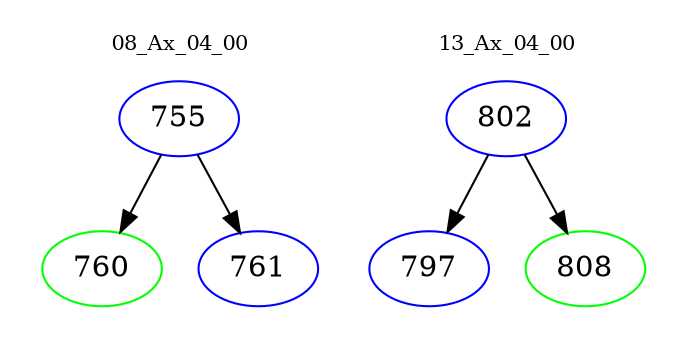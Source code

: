 digraph{
subgraph cluster_0 {
color = white
label = "08_Ax_04_00";
fontsize=10;
T0_755 [label="755", color="blue"]
T0_755 -> T0_760 [color="black"]
T0_760 [label="760", color="green"]
T0_755 -> T0_761 [color="black"]
T0_761 [label="761", color="blue"]
}
subgraph cluster_1 {
color = white
label = "13_Ax_04_00";
fontsize=10;
T1_802 [label="802", color="blue"]
T1_802 -> T1_797 [color="black"]
T1_797 [label="797", color="blue"]
T1_802 -> T1_808 [color="black"]
T1_808 [label="808", color="green"]
}
}
